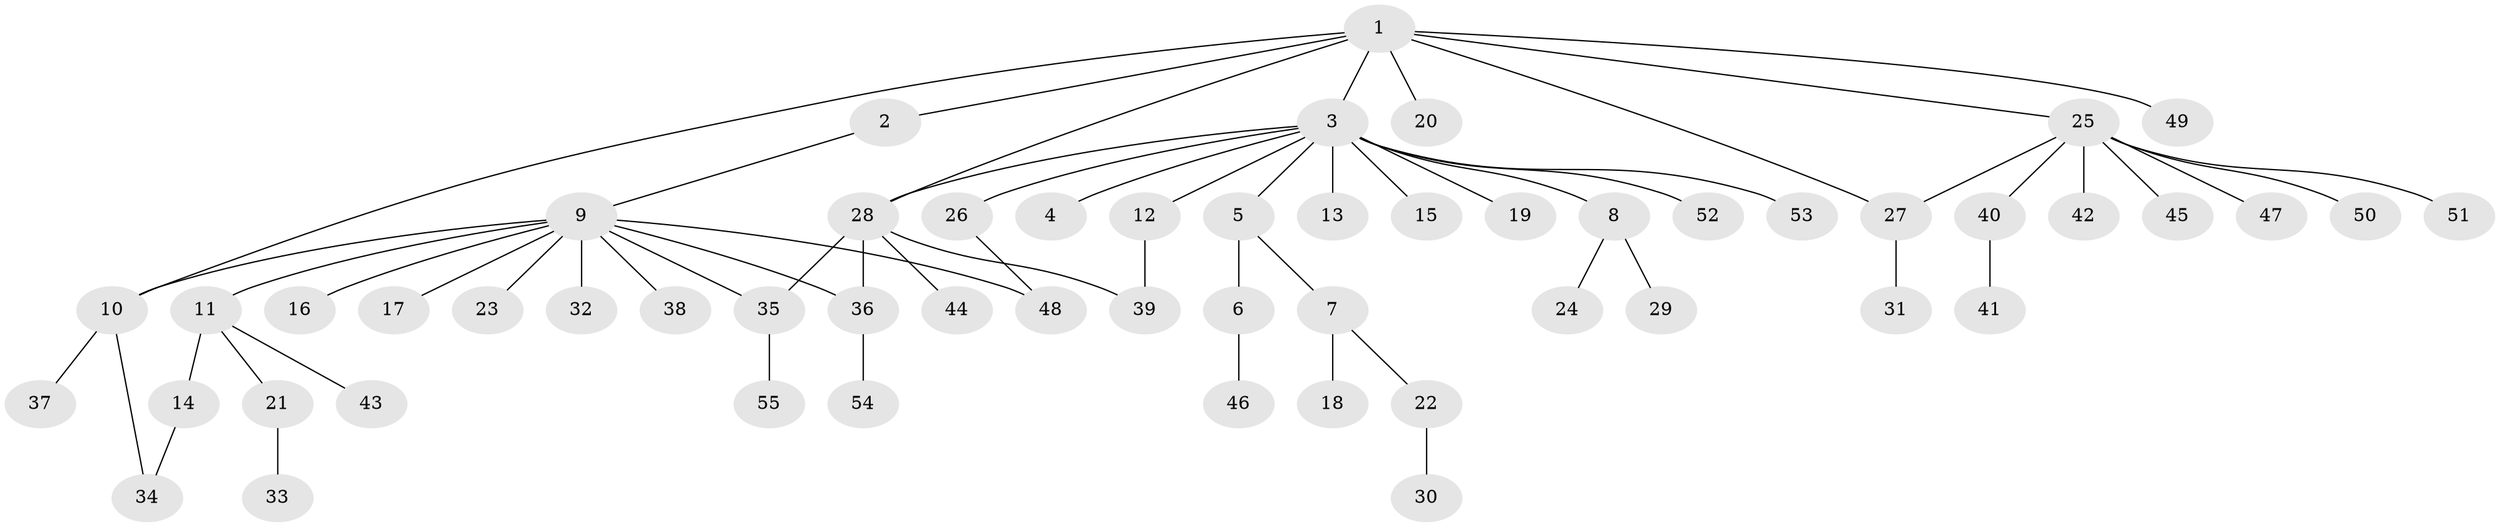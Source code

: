 // coarse degree distribution, {1: 0.5277777777777778, 11: 0.027777777777777776, 3: 0.08333333333333333, 2: 0.25, 10: 0.027777777777777776, 7: 0.05555555555555555, 5: 0.027777777777777776}
// Generated by graph-tools (version 1.1) at 2025/36/03/04/25 23:36:43]
// undirected, 55 vertices, 62 edges
graph export_dot {
  node [color=gray90,style=filled];
  1;
  2;
  3;
  4;
  5;
  6;
  7;
  8;
  9;
  10;
  11;
  12;
  13;
  14;
  15;
  16;
  17;
  18;
  19;
  20;
  21;
  22;
  23;
  24;
  25;
  26;
  27;
  28;
  29;
  30;
  31;
  32;
  33;
  34;
  35;
  36;
  37;
  38;
  39;
  40;
  41;
  42;
  43;
  44;
  45;
  46;
  47;
  48;
  49;
  50;
  51;
  52;
  53;
  54;
  55;
  1 -- 2;
  1 -- 3;
  1 -- 10;
  1 -- 20;
  1 -- 25;
  1 -- 27;
  1 -- 28;
  1 -- 49;
  2 -- 9;
  3 -- 4;
  3 -- 5;
  3 -- 8;
  3 -- 12;
  3 -- 13;
  3 -- 15;
  3 -- 19;
  3 -- 26;
  3 -- 28;
  3 -- 52;
  3 -- 53;
  5 -- 6;
  5 -- 7;
  6 -- 46;
  7 -- 18;
  7 -- 22;
  8 -- 24;
  8 -- 29;
  9 -- 10;
  9 -- 11;
  9 -- 16;
  9 -- 17;
  9 -- 23;
  9 -- 32;
  9 -- 35;
  9 -- 36;
  9 -- 38;
  9 -- 48;
  10 -- 34;
  10 -- 37;
  11 -- 14;
  11 -- 21;
  11 -- 43;
  12 -- 39;
  14 -- 34;
  21 -- 33;
  22 -- 30;
  25 -- 27;
  25 -- 40;
  25 -- 42;
  25 -- 45;
  25 -- 47;
  25 -- 50;
  25 -- 51;
  26 -- 48;
  27 -- 31;
  28 -- 35;
  28 -- 36;
  28 -- 39;
  28 -- 44;
  35 -- 55;
  36 -- 54;
  40 -- 41;
}

